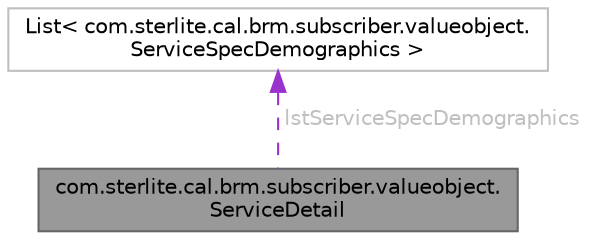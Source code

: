 digraph "com.sterlite.cal.brm.subscriber.valueobject.ServiceDetail"
{
 // LATEX_PDF_SIZE
  bgcolor="transparent";
  edge [fontname=Helvetica,fontsize=10,labelfontname=Helvetica,labelfontsize=10];
  node [fontname=Helvetica,fontsize=10,shape=box,height=0.2,width=0.4];
  Node1 [id="Node000001",label="com.sterlite.cal.brm.subscriber.valueobject.\lServiceDetail",height=0.2,width=0.4,color="gray40", fillcolor="grey60", style="filled", fontcolor="black",tooltip=" "];
  Node2 -> Node1 [id="edge1_Node000001_Node000002",dir="back",color="darkorchid3",style="dashed",tooltip=" ",label=" lstServiceSpecDemographics",fontcolor="grey" ];
  Node2 [id="Node000002",label="List\< com.sterlite.cal.brm.subscriber.valueobject.\lServiceSpecDemographics \>",height=0.2,width=0.4,color="grey75", fillcolor="white", style="filled",tooltip=" "];
}
